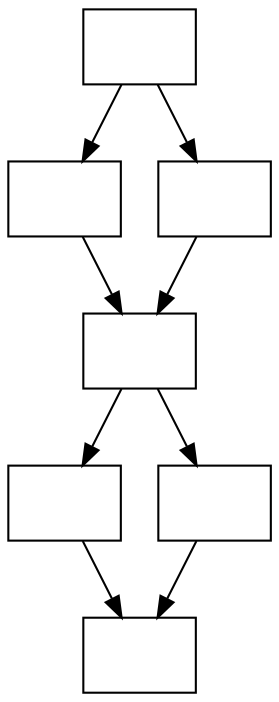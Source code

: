 digraph unnamed {

	Node0x3ae9130 [shape=record,label="{}"];
	Node0x3ae9130 -> Node0x3ae9f30;
	Node0x3ae9130 -> Node0x3aea020;
	Node0x3ae9f30 [shape=record,label="{}"];
	Node0x3ae9f30 -> Node0x3aea290;
	Node0x3aea020 [shape=record,label="{}"];
	Node0x3aea020 -> Node0x3aea290;
	Node0x3aea290 [shape=record,label="{}"];
	Node0x3aea290 -> Node0x3aeac90;
	Node0x3aea290 -> Node0x3aead90;
	Node0x3aeac90 [shape=record,label="{}"];
	Node0x3aeac90 -> Node0x3aeafa0;
	Node0x3aead90 [shape=record,label="{}"];
	Node0x3aead90 -> Node0x3aeafa0;
	Node0x3aeafa0 [shape=record,label="{}"];
}
